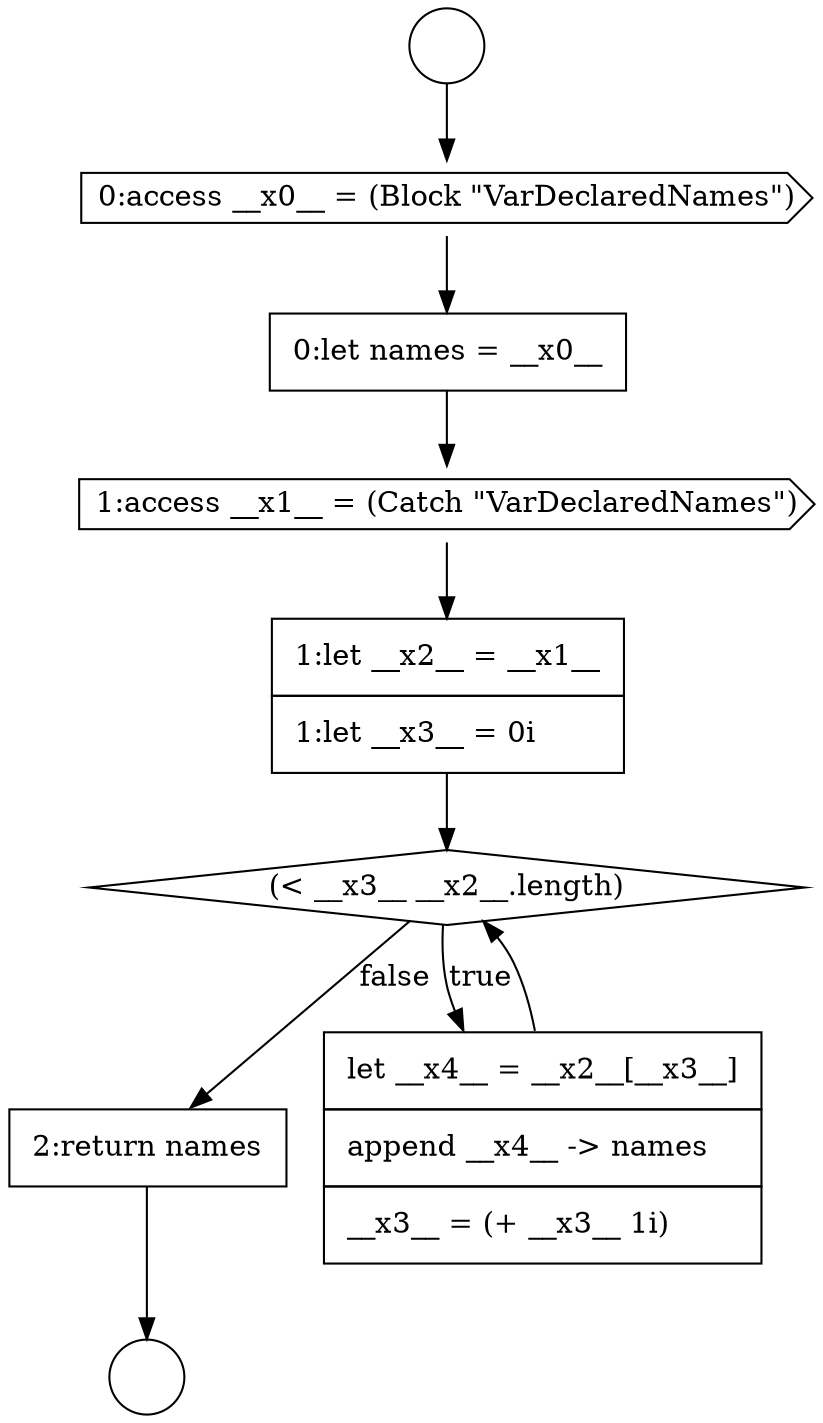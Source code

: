 digraph {
  node7467 [shape=none, margin=0, label=<<font color="black">
    <table border="0" cellborder="1" cellspacing="0" cellpadding="10">
      <tr><td align="left">2:return names</td></tr>
    </table>
  </font>> color="black" fillcolor="white" style=filled]
  node7464 [shape=none, margin=0, label=<<font color="black">
    <table border="0" cellborder="1" cellspacing="0" cellpadding="10">
      <tr><td align="left">1:let __x2__ = __x1__</td></tr>
      <tr><td align="left">1:let __x3__ = 0i</td></tr>
    </table>
  </font>> color="black" fillcolor="white" style=filled]
  node7460 [shape=circle label=" " color="black" fillcolor="white" style=filled]
  node7463 [shape=cds, label=<<font color="black">1:access __x1__ = (Catch &quot;VarDeclaredNames&quot;)</font>> color="black" fillcolor="white" style=filled]
  node7459 [shape=circle label=" " color="black" fillcolor="white" style=filled]
  node7465 [shape=diamond, label=<<font color="black">(&lt; __x3__ __x2__.length)</font>> color="black" fillcolor="white" style=filled]
  node7462 [shape=none, margin=0, label=<<font color="black">
    <table border="0" cellborder="1" cellspacing="0" cellpadding="10">
      <tr><td align="left">0:let names = __x0__</td></tr>
    </table>
  </font>> color="black" fillcolor="white" style=filled]
  node7466 [shape=none, margin=0, label=<<font color="black">
    <table border="0" cellborder="1" cellspacing="0" cellpadding="10">
      <tr><td align="left">let __x4__ = __x2__[__x3__]</td></tr>
      <tr><td align="left">append __x4__ -&gt; names</td></tr>
      <tr><td align="left">__x3__ = (+ __x3__ 1i)</td></tr>
    </table>
  </font>> color="black" fillcolor="white" style=filled]
  node7461 [shape=cds, label=<<font color="black">0:access __x0__ = (Block &quot;VarDeclaredNames&quot;)</font>> color="black" fillcolor="white" style=filled]
  node7463 -> node7464 [ color="black"]
  node7465 -> node7466 [label=<<font color="black">true</font>> color="black"]
  node7465 -> node7467 [label=<<font color="black">false</font>> color="black"]
  node7459 -> node7461 [ color="black"]
  node7461 -> node7462 [ color="black"]
  node7464 -> node7465 [ color="black"]
  node7467 -> node7460 [ color="black"]
  node7466 -> node7465 [ color="black"]
  node7462 -> node7463 [ color="black"]
}
